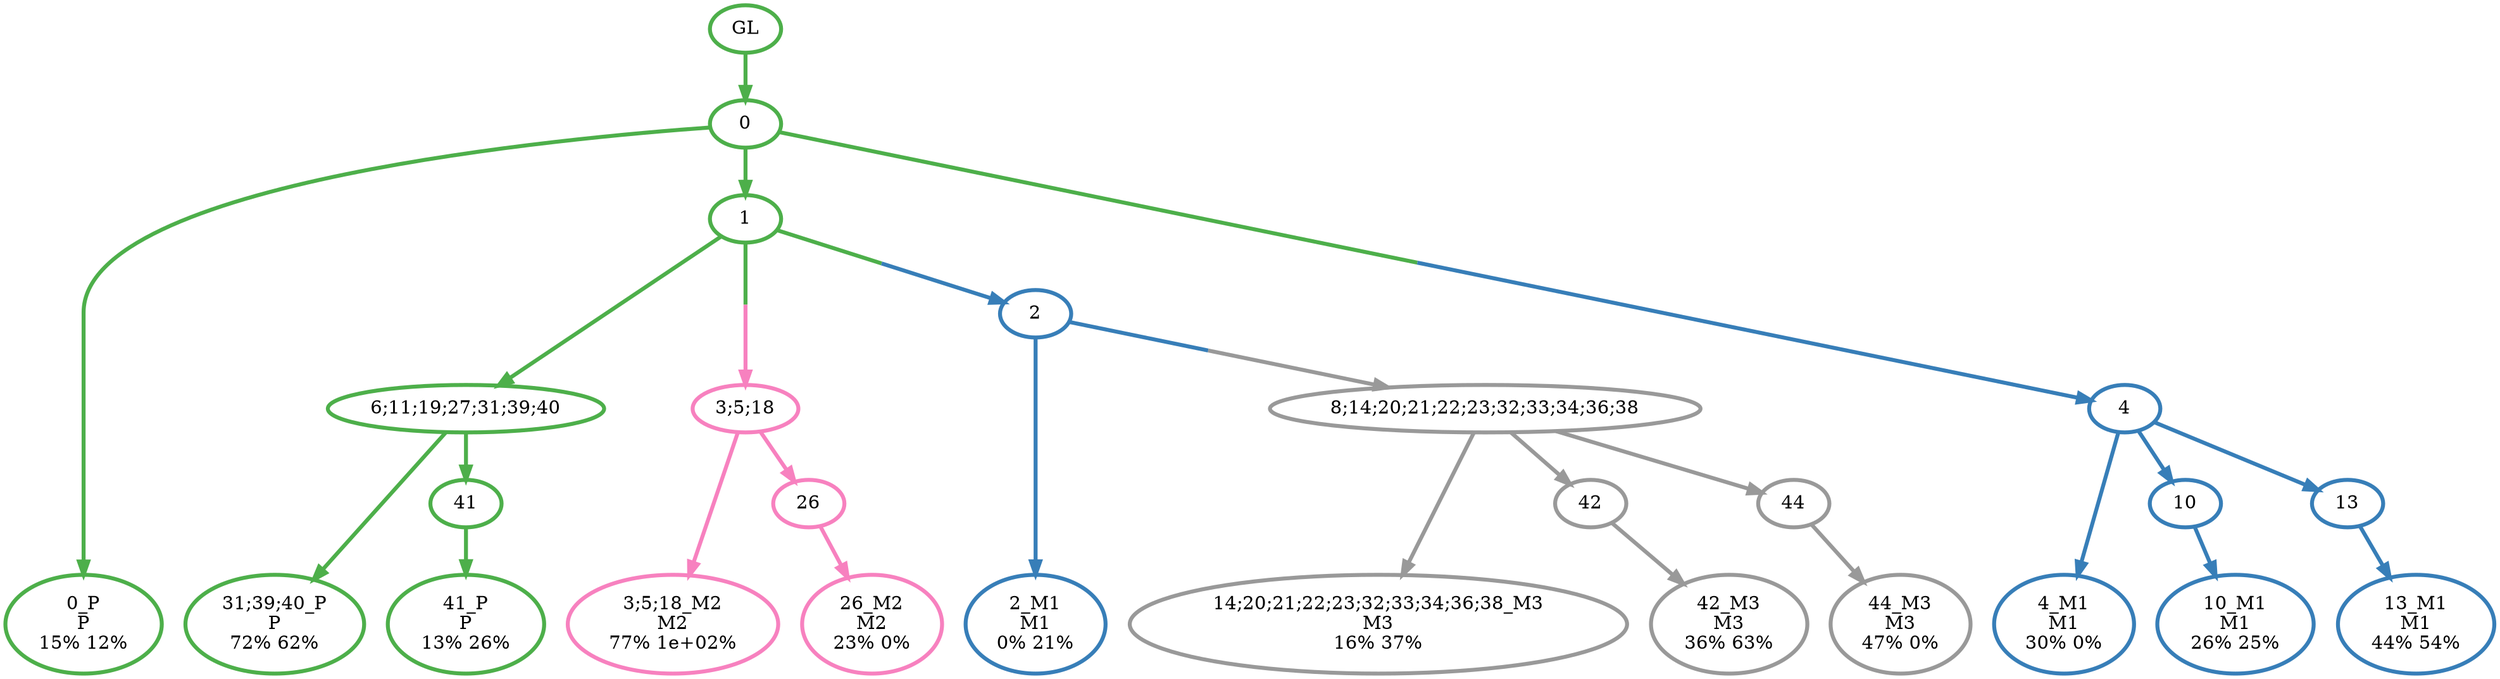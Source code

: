 digraph T {
	{
		rank=same
		23 [penwidth=3,colorscheme=set19,color=3,label="0_P\nP\n15% 12%"]
		20 [penwidth=3,colorscheme=set19,color=3,label="31;39;40_P\nP\n72% 62%"]
		18 [penwidth=3,colorscheme=set19,color=3,label="41_P\nP\n13% 26%"]
		17 [penwidth=3,colorscheme=set19,color=2,label="2_M1\nM1\n0% 21%"]
		16 [penwidth=3,colorscheme=set19,color=2,label="4_M1\nM1\n30% 0%"]
		14 [penwidth=3,colorscheme=set19,color=2,label="10_M1\nM1\n26% 25%"]
		12 [penwidth=3,colorscheme=set19,color=2,label="13_M1\nM1\n44% 54%"]
		11 [penwidth=3,colorscheme=set19,color=8,label="3;5;18_M2\nM2\n77% 1e+02%"]
		9 [penwidth=3,colorscheme=set19,color=8,label="26_M2\nM2\n23% 0%"]
		8 [penwidth=3,colorscheme=set19,color=9,label="14;20;21;22;23;32;33;34;36;38_M3\nM3\n16% 37%"]
		6 [penwidth=3,colorscheme=set19,color=9,label="42_M3\nM3\n36% 63%"]
		4 [penwidth=3,colorscheme=set19,color=9,label="44_M3\nM3\n47% 0%"]
	}
	25 [penwidth=3,colorscheme=set19,color=3,label="GL"]
	24 [penwidth=3,colorscheme=set19,color=3,label="0"]
	22 [penwidth=3,colorscheme=set19,color=3,label="1"]
	21 [penwidth=3,colorscheme=set19,color=3,label="6;11;19;27;31;39;40"]
	19 [penwidth=3,colorscheme=set19,color=3,label="41"]
	15 [penwidth=3,colorscheme=set19,color=2,label="10"]
	13 [penwidth=3,colorscheme=set19,color=2,label="13"]
	10 [penwidth=3,colorscheme=set19,color=8,label="26"]
	7 [penwidth=3,colorscheme=set19,color=9,label="42"]
	5 [penwidth=3,colorscheme=set19,color=9,label="44"]
	3 [penwidth=3,colorscheme=set19,color=9,label="8;14;20;21;22;23;32;33;34;36;38"]
	2 [penwidth=3,colorscheme=set19,color=8,label="3;5;18"]
	1 [penwidth=3,colorscheme=set19,color=2,label="2"]
	0 [penwidth=3,colorscheme=set19,color=2,label="4"]
	25 -> 24 [penwidth=3,colorscheme=set19,color=3]
	24 -> 23 [penwidth=3,colorscheme=set19,color=3]
	24 -> 22 [penwidth=3,colorscheme=set19,color=3]
	24 -> 0 [penwidth=3,colorscheme=set19,color="3;0.5:2"]
	22 -> 21 [penwidth=3,colorscheme=set19,color=3]
	22 -> 2 [penwidth=3,colorscheme=set19,color="3;0.5:8"]
	22 -> 1 [penwidth=3,colorscheme=set19,color="3;0.5:2"]
	21 -> 20 [penwidth=3,colorscheme=set19,color=3]
	21 -> 19 [penwidth=3,colorscheme=set19,color=3]
	19 -> 18 [penwidth=3,colorscheme=set19,color=3]
	15 -> 14 [penwidth=3,colorscheme=set19,color=2]
	13 -> 12 [penwidth=3,colorscheme=set19,color=2]
	10 -> 9 [penwidth=3,colorscheme=set19,color=8]
	7 -> 6 [penwidth=3,colorscheme=set19,color=9]
	5 -> 4 [penwidth=3,colorscheme=set19,color=9]
	3 -> 8 [penwidth=3,colorscheme=set19,color=9]
	3 -> 7 [penwidth=3,colorscheme=set19,color=9]
	3 -> 5 [penwidth=3,colorscheme=set19,color=9]
	2 -> 11 [penwidth=3,colorscheme=set19,color=8]
	2 -> 10 [penwidth=3,colorscheme=set19,color=8]
	1 -> 17 [penwidth=3,colorscheme=set19,color=2]
	1 -> 3 [penwidth=3,colorscheme=set19,color="2;0.5:9"]
	0 -> 16 [penwidth=3,colorscheme=set19,color=2]
	0 -> 15 [penwidth=3,colorscheme=set19,color=2]
	0 -> 13 [penwidth=3,colorscheme=set19,color=2]
}

